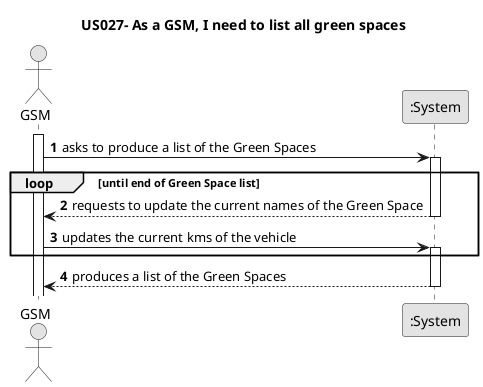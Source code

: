 
@startuml
skinparam monochrome true
skinparam packageStyle rectangle
skinparam shadowing false

title US027- As a GSM, I need to list all green spaces

autonumber

actor "GSM" as GSM
participant ":System" as System

activate GSM

    GSM -> System : asks to produce a list of the Green Spaces
    activate System

    loop until end of Green Space list
    System --> GSM : requests to update the current names of the Green Space
    deactivate System
    GSM -> System : updates the current kms of the vehicle
    activate System
    end

    System --> GSM : produces a list of the Green Spaces
    deactivate System

@enduml
